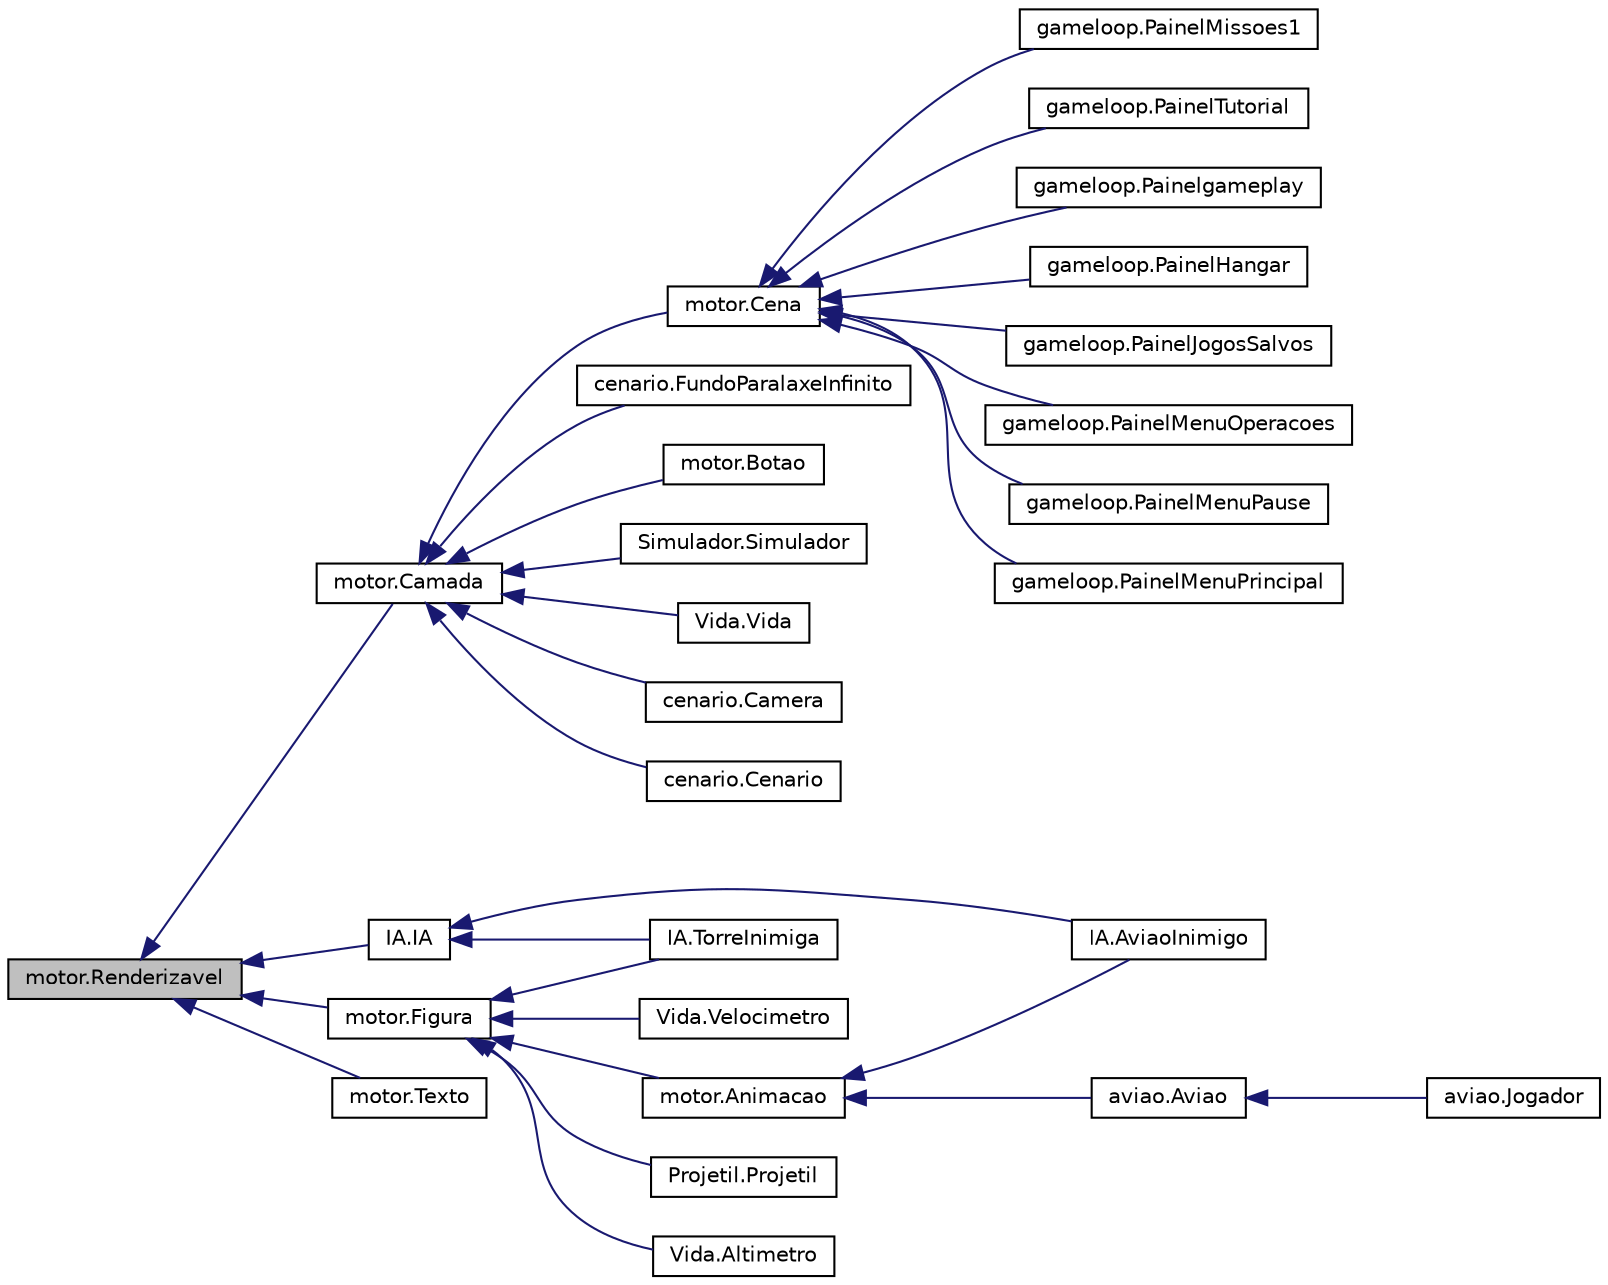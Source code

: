 digraph "motor.Renderizavel"
{
  edge [fontname="Helvetica",fontsize="10",labelfontname="Helvetica",labelfontsize="10"];
  node [fontname="Helvetica",fontsize="10",shape=record];
  rankdir="LR";
  Node1 [label="motor.Renderizavel",height=0.2,width=0.4,color="black", fillcolor="grey75", style="filled", fontcolor="black"];
  Node1 -> Node2 [dir="back",color="midnightblue",fontsize="10",style="solid",fontname="Helvetica"];
  Node2 [label="IA.IA",height=0.2,width=0.4,color="black", fillcolor="white", style="filled",URL="$classIA_1_1IA.html"];
  Node2 -> Node3 [dir="back",color="midnightblue",fontsize="10",style="solid",fontname="Helvetica"];
  Node3 [label="IA.AviaoInimigo",height=0.2,width=0.4,color="black", fillcolor="white", style="filled",URL="$classIA_1_1AviaoInimigo.html"];
  Node2 -> Node4 [dir="back",color="midnightblue",fontsize="10",style="solid",fontname="Helvetica"];
  Node4 [label="IA.TorreInimiga",height=0.2,width=0.4,color="black", fillcolor="white", style="filled",URL="$classIA_1_1TorreInimiga.html"];
  Node1 -> Node5 [dir="back",color="midnightblue",fontsize="10",style="solid",fontname="Helvetica"];
  Node5 [label="motor.Camada",height=0.2,width=0.4,color="black", fillcolor="white", style="filled",URL="$classmotor_1_1Camada.html",tooltip="Representa uma camada na árvore renderização. "];
  Node5 -> Node6 [dir="back",color="midnightblue",fontsize="10",style="solid",fontname="Helvetica"];
  Node6 [label="cenario.Camera",height=0.2,width=0.4,color="black", fillcolor="white", style="filled",URL="$classcenario_1_1Camera.html"];
  Node5 -> Node7 [dir="back",color="midnightblue",fontsize="10",style="solid",fontname="Helvetica"];
  Node7 [label="cenario.Cenario",height=0.2,width=0.4,color="black", fillcolor="white", style="filled",URL="$classcenario_1_1Cenario.html"];
  Node5 -> Node8 [dir="back",color="midnightblue",fontsize="10",style="solid",fontname="Helvetica"];
  Node8 [label="cenario.FundoParalaxeInfinito",height=0.2,width=0.4,color="black", fillcolor="white", style="filled",URL="$classcenario_1_1FundoParalaxeInfinito.html"];
  Node5 -> Node9 [dir="back",color="midnightblue",fontsize="10",style="solid",fontname="Helvetica"];
  Node9 [label="motor.Botao",height=0.2,width=0.4,color="black", fillcolor="white", style="filled",URL="$classmotor_1_1Botao.html",tooltip="Representa um botão clicável que contém uma imagem de fundo e texto \ A imagem do Botao já possui fun..."];
  Node5 -> Node10 [dir="back",color="midnightblue",fontsize="10",style="solid",fontname="Helvetica"];
  Node10 [label="motor.Cena",height=0.2,width=0.4,color="black", fillcolor="white", style="filled",URL="$classmotor_1_1Cena.html",tooltip="Classe que representa a cena do jogo, no qual existem as camadas e objetos renderizáveis. "];
  Node10 -> Node11 [dir="back",color="midnightblue",fontsize="10",style="solid",fontname="Helvetica"];
  Node11 [label="gameloop.Painelgameplay",height=0.2,width=0.4,color="black", fillcolor="white", style="filled",URL="$classgameloop_1_1Painelgameplay.html"];
  Node10 -> Node12 [dir="back",color="midnightblue",fontsize="10",style="solid",fontname="Helvetica"];
  Node12 [label="gameloop.PainelHangar",height=0.2,width=0.4,color="black", fillcolor="white", style="filled",URL="$classgameloop_1_1PainelHangar.html",tooltip="É a classe que monta a cena do Hangar. "];
  Node10 -> Node13 [dir="back",color="midnightblue",fontsize="10",style="solid",fontname="Helvetica"];
  Node13 [label="gameloop.PainelJogosSalvos",height=0.2,width=0.4,color="black", fillcolor="white", style="filled",URL="$classgameloop_1_1PainelJogosSalvos.html",tooltip="É a classe que monta a cena do Menu de Jogos Salvos. "];
  Node10 -> Node14 [dir="back",color="midnightblue",fontsize="10",style="solid",fontname="Helvetica"];
  Node14 [label="gameloop.PainelMenuOperacoes",height=0.2,width=0.4,color="black", fillcolor="white", style="filled",URL="$classgameloop_1_1PainelMenuOperacoes.html",tooltip="É a classe que monta a cena do menu de operacoes. "];
  Node10 -> Node15 [dir="back",color="midnightblue",fontsize="10",style="solid",fontname="Helvetica"];
  Node15 [label="gameloop.PainelMenuPause",height=0.2,width=0.4,color="black", fillcolor="white", style="filled",URL="$classgameloop_1_1PainelMenuPause.html"];
  Node10 -> Node16 [dir="back",color="midnightblue",fontsize="10",style="solid",fontname="Helvetica"];
  Node16 [label="gameloop.PainelMenuPrincipal",height=0.2,width=0.4,color="black", fillcolor="white", style="filled",URL="$classgameloop_1_1PainelMenuPrincipal.html",tooltip="É a classe que monta a cena do menu principal. "];
  Node10 -> Node17 [dir="back",color="midnightblue",fontsize="10",style="solid",fontname="Helvetica"];
  Node17 [label="gameloop.PainelMissoes1",height=0.2,width=0.4,color="black", fillcolor="white", style="filled",URL="$classgameloop_1_1PainelMissoes1.html",tooltip="É a classe que monta a cena do primeiro Menu de Missoes. "];
  Node10 -> Node18 [dir="back",color="midnightblue",fontsize="10",style="solid",fontname="Helvetica"];
  Node18 [label="gameloop.PainelTutorial",height=0.2,width=0.4,color="black", fillcolor="white", style="filled",URL="$classgameloop_1_1PainelTutorial.html",tooltip="É a classe que monta a cena do tutorial. "];
  Node5 -> Node19 [dir="back",color="midnightblue",fontsize="10",style="solid",fontname="Helvetica"];
  Node19 [label="Simulador.Simulador",height=0.2,width=0.4,color="black", fillcolor="white", style="filled",URL="$classSimulador_1_1Simulador.html",tooltip="Realiza operacoes de fundo do gameplay, como verificar colisoes. "];
  Node5 -> Node20 [dir="back",color="midnightblue",fontsize="10",style="solid",fontname="Helvetica"];
  Node20 [label="Vida.Vida",height=0.2,width=0.4,color="black", fillcolor="white", style="filled",URL="$classVida_1_1Vida.html",tooltip="Representa os pontos de vida. "];
  Node1 -> Node21 [dir="back",color="midnightblue",fontsize="10",style="solid",fontname="Helvetica"];
  Node21 [label="motor.Figura",height=0.2,width=0.4,color="black", fillcolor="white", style="filled",URL="$classmotor_1_1Figura.html",tooltip="Representa uma imagem na árvore de renderização. "];
  Node21 -> Node4 [dir="back",color="midnightblue",fontsize="10",style="solid",fontname="Helvetica"];
  Node21 -> Node22 [dir="back",color="midnightblue",fontsize="10",style="solid",fontname="Helvetica"];
  Node22 [label="motor.Animacao",height=0.2,width=0.4,color="black", fillcolor="white", style="filled",URL="$classmotor_1_1Animacao.html",tooltip="Classe base para uma animação de spritesheet (folha de animações) "];
  Node22 -> Node23 [dir="back",color="midnightblue",fontsize="10",style="solid",fontname="Helvetica"];
  Node23 [label="aviao.Aviao",height=0.2,width=0.4,color="black", fillcolor="white", style="filled",URL="$classaviao_1_1Aviao.html"];
  Node23 -> Node24 [dir="back",color="midnightblue",fontsize="10",style="solid",fontname="Helvetica"];
  Node24 [label="aviao.Jogador",height=0.2,width=0.4,color="black", fillcolor="white", style="filled",URL="$classaviao_1_1Jogador.html",tooltip="#Funciona com 1º: Condições aerodinâmicas macro: [arrastoMax, sustMax, veloMax,[gráficoDosCoeficiente..."];
  Node22 -> Node3 [dir="back",color="midnightblue",fontsize="10",style="solid",fontname="Helvetica"];
  Node21 -> Node25 [dir="back",color="midnightblue",fontsize="10",style="solid",fontname="Helvetica"];
  Node25 [label="Projetil.Projetil",height=0.2,width=0.4,color="black", fillcolor="white", style="filled",URL="$classProjetil_1_1Projetil.html",tooltip="Representa a ideia abstrata de projetil. "];
  Node21 -> Node26 [dir="back",color="midnightblue",fontsize="10",style="solid",fontname="Helvetica"];
  Node26 [label="Vida.Altimetro",height=0.2,width=0.4,color="black", fillcolor="white", style="filled",URL="$classVida_1_1Altimetro.html",tooltip="Representa o HUD Velocimetro. "];
  Node21 -> Node27 [dir="back",color="midnightblue",fontsize="10",style="solid",fontname="Helvetica"];
  Node27 [label="Vida.Velocimetro",height=0.2,width=0.4,color="black", fillcolor="white", style="filled",URL="$classVida_1_1Velocimetro.html",tooltip="Representa o HUD Velocimetro. "];
  Node1 -> Node28 [dir="back",color="midnightblue",fontsize="10",style="solid",fontname="Helvetica"];
  Node28 [label="motor.Texto",height=0.2,width=0.4,color="black", fillcolor="white", style="filled",URL="$classmotor_1_1Texto.html",tooltip="Representa um texto na aŕvore de renderização. "];
}
